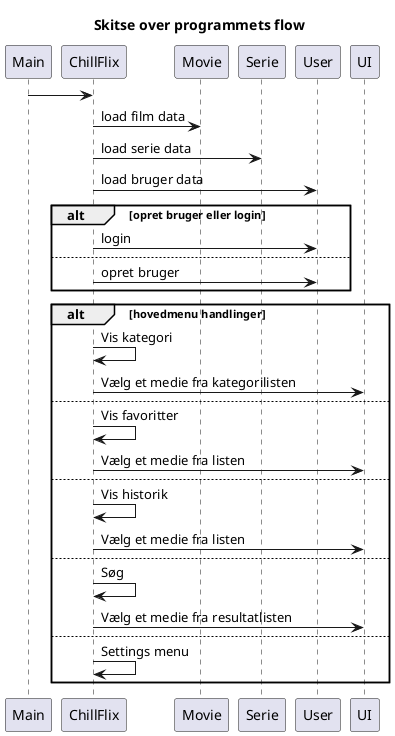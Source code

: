 @startuml
'https://plantuml.com/sequence-diagram

title Skitse over programmets flow

Main -> ChillFlix
ChillFlix -> Movie : load film data
ChillFlix -> Serie : load serie data
ChillFlix -> User : load bruger data

alt opret bruger eller login
ChillFlix -> User : login
else
ChillFlix -> User : opret bruger
end

alt hovedmenu handlinger
ChillFlix -> ChillFlix : Vis kategori
ChillFlix -> UI : Vælg et medie fra kategorilisten
else
ChillFlix -> ChillFlix : Vis favoritter
ChillFlix -> UI : Vælg et medie fra listen
else
ChillFlix -> ChillFlix : Vis historik
ChillFlix -> UI : Vælg et medie fra listen
else
ChillFlix -> ChillFlix : Søg
ChillFlix -> UI : Vælg et medie fra resultatlisten
else
ChillFlix -> ChillFlix : Settings menu
end



@enduml